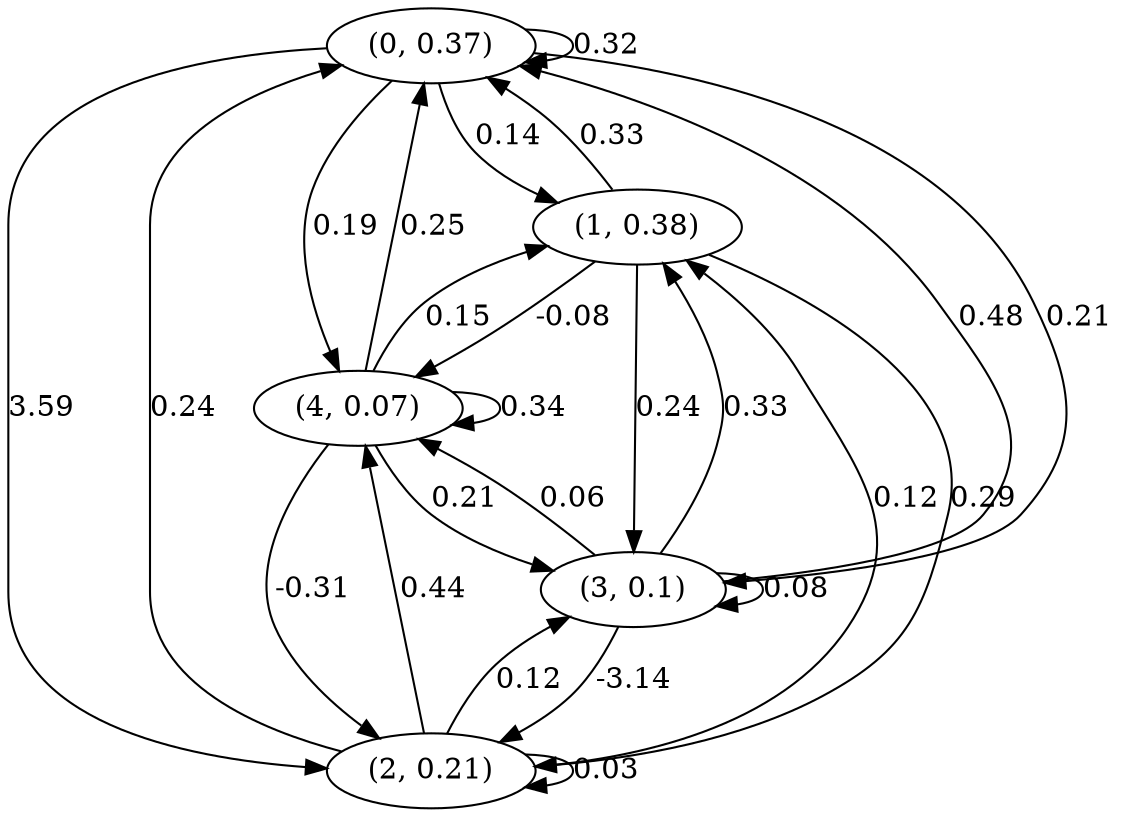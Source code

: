 digraph {
    0 [ label = "(0, 0.37)" ]
    1 [ label = "(1, 0.38)" ]
    2 [ label = "(2, 0.21)" ]
    3 [ label = "(3, 0.1)" ]
    4 [ label = "(4, 0.07)" ]
    0 -> 0 [ label = "0.32" ]
    2 -> 2 [ label = "0.03" ]
    3 -> 3 [ label = "0.08" ]
    4 -> 4 [ label = "0.34" ]
    1 -> 0 [ label = "0.33" ]
    2 -> 0 [ label = "0.24" ]
    3 -> 0 [ label = "0.48" ]
    4 -> 0 [ label = "0.25" ]
    0 -> 1 [ label = "0.14" ]
    2 -> 1 [ label = "0.12" ]
    3 -> 1 [ label = "0.33" ]
    4 -> 1 [ label = "0.15" ]
    0 -> 2 [ label = "3.59" ]
    1 -> 2 [ label = "0.29" ]
    3 -> 2 [ label = "-3.14" ]
    4 -> 2 [ label = "-0.31" ]
    0 -> 3 [ label = "0.21" ]
    1 -> 3 [ label = "0.24" ]
    2 -> 3 [ label = "0.12" ]
    4 -> 3 [ label = "0.21" ]
    0 -> 4 [ label = "0.19" ]
    1 -> 4 [ label = "-0.08" ]
    2 -> 4 [ label = "0.44" ]
    3 -> 4 [ label = "0.06" ]
}

